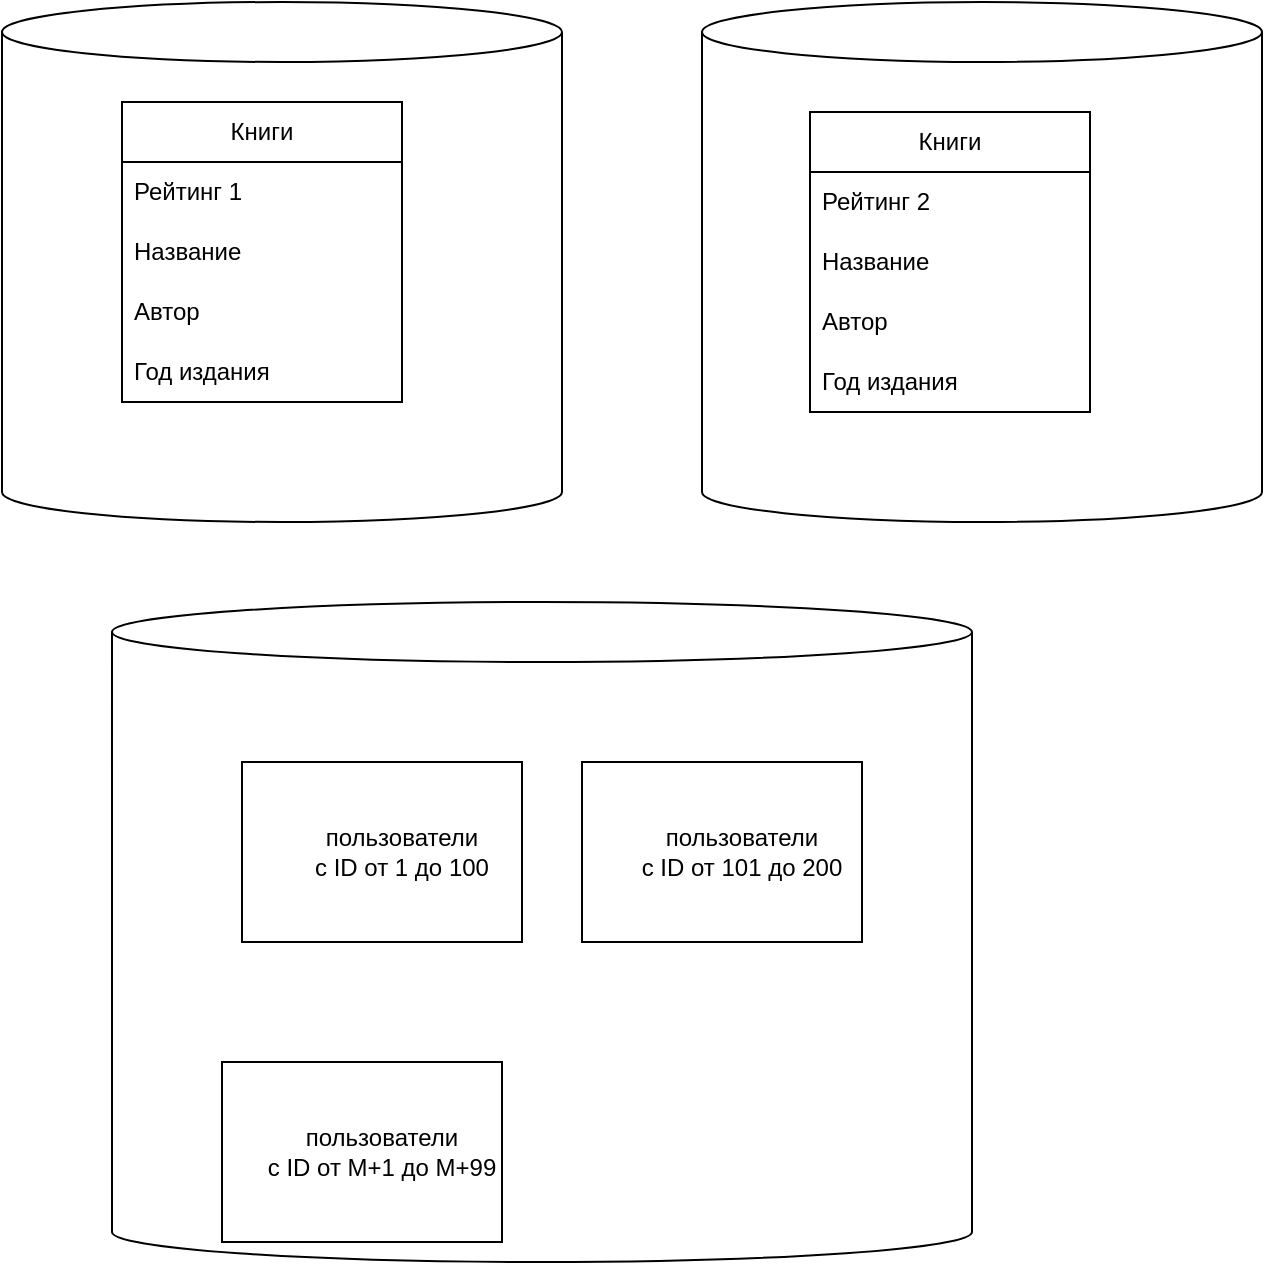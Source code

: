 <mxfile version="21.7.4" type="github">
  <diagram name="Страница — 1" id="4DeSzQlvL0Lo9f5464Tc">
    <mxGraphModel dx="1364" dy="795" grid="1" gridSize="10" guides="1" tooltips="1" connect="1" arrows="1" fold="1" page="1" pageScale="1" pageWidth="827" pageHeight="1169" math="0" shadow="0">
      <root>
        <mxCell id="0" />
        <mxCell id="1" parent="0" />
        <mxCell id="yzG6H1zmdotWnO64kGbm-3" value="" style="shape=cylinder3;whiteSpace=wrap;html=1;boundedLbl=1;backgroundOutline=1;size=15;" vertex="1" parent="1">
          <mxGeometry x="10" y="130" width="280" height="260" as="geometry" />
        </mxCell>
        <mxCell id="yzG6H1zmdotWnO64kGbm-4" value="Книги" style="swimlane;fontStyle=0;childLayout=stackLayout;horizontal=1;startSize=30;horizontalStack=0;resizeParent=1;resizeParentMax=0;resizeLast=0;collapsible=1;marginBottom=0;whiteSpace=wrap;html=1;" vertex="1" parent="1">
          <mxGeometry x="70" y="180" width="140" height="150" as="geometry" />
        </mxCell>
        <mxCell id="yzG6H1zmdotWnO64kGbm-5" value="Рейтинг 1" style="text;strokeColor=none;fillColor=none;align=left;verticalAlign=middle;spacingLeft=4;spacingRight=4;overflow=hidden;points=[[0,0.5],[1,0.5]];portConstraint=eastwest;rotatable=0;whiteSpace=wrap;html=1;" vertex="1" parent="yzG6H1zmdotWnO64kGbm-4">
          <mxGeometry y="30" width="140" height="30" as="geometry" />
        </mxCell>
        <mxCell id="yzG6H1zmdotWnO64kGbm-6" value="Название" style="text;strokeColor=none;fillColor=none;align=left;verticalAlign=middle;spacingLeft=4;spacingRight=4;overflow=hidden;points=[[0,0.5],[1,0.5]];portConstraint=eastwest;rotatable=0;whiteSpace=wrap;html=1;" vertex="1" parent="yzG6H1zmdotWnO64kGbm-4">
          <mxGeometry y="60" width="140" height="30" as="geometry" />
        </mxCell>
        <mxCell id="yzG6H1zmdotWnO64kGbm-7" value="Автор" style="text;strokeColor=none;fillColor=none;align=left;verticalAlign=middle;spacingLeft=4;spacingRight=4;overflow=hidden;points=[[0,0.5],[1,0.5]];portConstraint=eastwest;rotatable=0;whiteSpace=wrap;html=1;" vertex="1" parent="yzG6H1zmdotWnO64kGbm-4">
          <mxGeometry y="90" width="140" height="30" as="geometry" />
        </mxCell>
        <mxCell id="yzG6H1zmdotWnO64kGbm-10" value="Год издания" style="text;strokeColor=none;fillColor=none;align=left;verticalAlign=middle;spacingLeft=4;spacingRight=4;overflow=hidden;points=[[0,0.5],[1,0.5]];portConstraint=eastwest;rotatable=0;whiteSpace=wrap;html=1;" vertex="1" parent="yzG6H1zmdotWnO64kGbm-4">
          <mxGeometry y="120" width="140" height="30" as="geometry" />
        </mxCell>
        <mxCell id="yzG6H1zmdotWnO64kGbm-11" value="" style="shape=cylinder3;whiteSpace=wrap;html=1;boundedLbl=1;backgroundOutline=1;size=15;" vertex="1" parent="1">
          <mxGeometry x="360" y="130" width="280" height="260" as="geometry" />
        </mxCell>
        <mxCell id="yzG6H1zmdotWnO64kGbm-13" value="Книги" style="swimlane;fontStyle=0;childLayout=stackLayout;horizontal=1;startSize=30;horizontalStack=0;resizeParent=1;resizeParentMax=0;resizeLast=0;collapsible=1;marginBottom=0;whiteSpace=wrap;html=1;" vertex="1" parent="1">
          <mxGeometry x="414" y="185" width="140" height="150" as="geometry" />
        </mxCell>
        <mxCell id="yzG6H1zmdotWnO64kGbm-14" value="Рейтинг 2" style="text;strokeColor=none;fillColor=none;align=left;verticalAlign=middle;spacingLeft=4;spacingRight=4;overflow=hidden;points=[[0,0.5],[1,0.5]];portConstraint=eastwest;rotatable=0;whiteSpace=wrap;html=1;" vertex="1" parent="yzG6H1zmdotWnO64kGbm-13">
          <mxGeometry y="30" width="140" height="30" as="geometry" />
        </mxCell>
        <mxCell id="yzG6H1zmdotWnO64kGbm-15" value="Название" style="text;strokeColor=none;fillColor=none;align=left;verticalAlign=middle;spacingLeft=4;spacingRight=4;overflow=hidden;points=[[0,0.5],[1,0.5]];portConstraint=eastwest;rotatable=0;whiteSpace=wrap;html=1;" vertex="1" parent="yzG6H1zmdotWnO64kGbm-13">
          <mxGeometry y="60" width="140" height="30" as="geometry" />
        </mxCell>
        <mxCell id="yzG6H1zmdotWnO64kGbm-16" value="Автор" style="text;strokeColor=none;fillColor=none;align=left;verticalAlign=middle;spacingLeft=4;spacingRight=4;overflow=hidden;points=[[0,0.5],[1,0.5]];portConstraint=eastwest;rotatable=0;whiteSpace=wrap;html=1;" vertex="1" parent="yzG6H1zmdotWnO64kGbm-13">
          <mxGeometry y="90" width="140" height="30" as="geometry" />
        </mxCell>
        <mxCell id="yzG6H1zmdotWnO64kGbm-17" value="Год издания" style="text;strokeColor=none;fillColor=none;align=left;verticalAlign=middle;spacingLeft=4;spacingRight=4;overflow=hidden;points=[[0,0.5],[1,0.5]];portConstraint=eastwest;rotatable=0;whiteSpace=wrap;html=1;" vertex="1" parent="yzG6H1zmdotWnO64kGbm-13">
          <mxGeometry y="120" width="140" height="30" as="geometry" />
        </mxCell>
        <mxCell id="yzG6H1zmdotWnO64kGbm-29" value="" style="shape=cylinder3;whiteSpace=wrap;html=1;boundedLbl=1;backgroundOutline=1;size=15;" vertex="1" parent="1">
          <mxGeometry x="65" y="430" width="430" height="330" as="geometry" />
        </mxCell>
        <mxCell id="yzG6H1zmdotWnO64kGbm-30" value="" style="rounded=0;whiteSpace=wrap;html=1;" vertex="1" parent="1">
          <mxGeometry x="130" y="510" width="140" height="90" as="geometry" />
        </mxCell>
        <mxCell id="yzG6H1zmdotWnO64kGbm-31" value="&lt;div&gt;пользователи&lt;/div&gt;&lt;div&gt;с ID от 1 до 100&lt;br&gt;&lt;/div&gt;" style="text;html=1;strokeColor=none;fillColor=none;align=center;verticalAlign=middle;whiteSpace=wrap;rounded=0;" vertex="1" parent="1">
          <mxGeometry x="150" y="525" width="120" height="60" as="geometry" />
        </mxCell>
        <mxCell id="yzG6H1zmdotWnO64kGbm-32" value="" style="rounded=0;whiteSpace=wrap;html=1;" vertex="1" parent="1">
          <mxGeometry x="300" y="510" width="140" height="90" as="geometry" />
        </mxCell>
        <mxCell id="yzG6H1zmdotWnO64kGbm-33" value="&lt;div&gt;пользователи&lt;/div&gt;&lt;div&gt;с ID от 101 до 200&lt;br&gt;&lt;/div&gt;" style="text;html=1;strokeColor=none;fillColor=none;align=center;verticalAlign=middle;whiteSpace=wrap;rounded=0;" vertex="1" parent="1">
          <mxGeometry x="320" y="525" width="120" height="60" as="geometry" />
        </mxCell>
        <mxCell id="yzG6H1zmdotWnO64kGbm-35" value="" style="rounded=0;whiteSpace=wrap;html=1;" vertex="1" parent="1">
          <mxGeometry x="120" y="660" width="140" height="90" as="geometry" />
        </mxCell>
        <mxCell id="yzG6H1zmdotWnO64kGbm-36" value="&lt;div&gt;пользователи&lt;/div&gt;&lt;div&gt;с ID от M+1 до M+99&lt;br&gt;&lt;/div&gt;" style="text;html=1;strokeColor=none;fillColor=none;align=center;verticalAlign=middle;whiteSpace=wrap;rounded=0;" vertex="1" parent="1">
          <mxGeometry x="140" y="675" width="120" height="60" as="geometry" />
        </mxCell>
      </root>
    </mxGraphModel>
  </diagram>
</mxfile>
